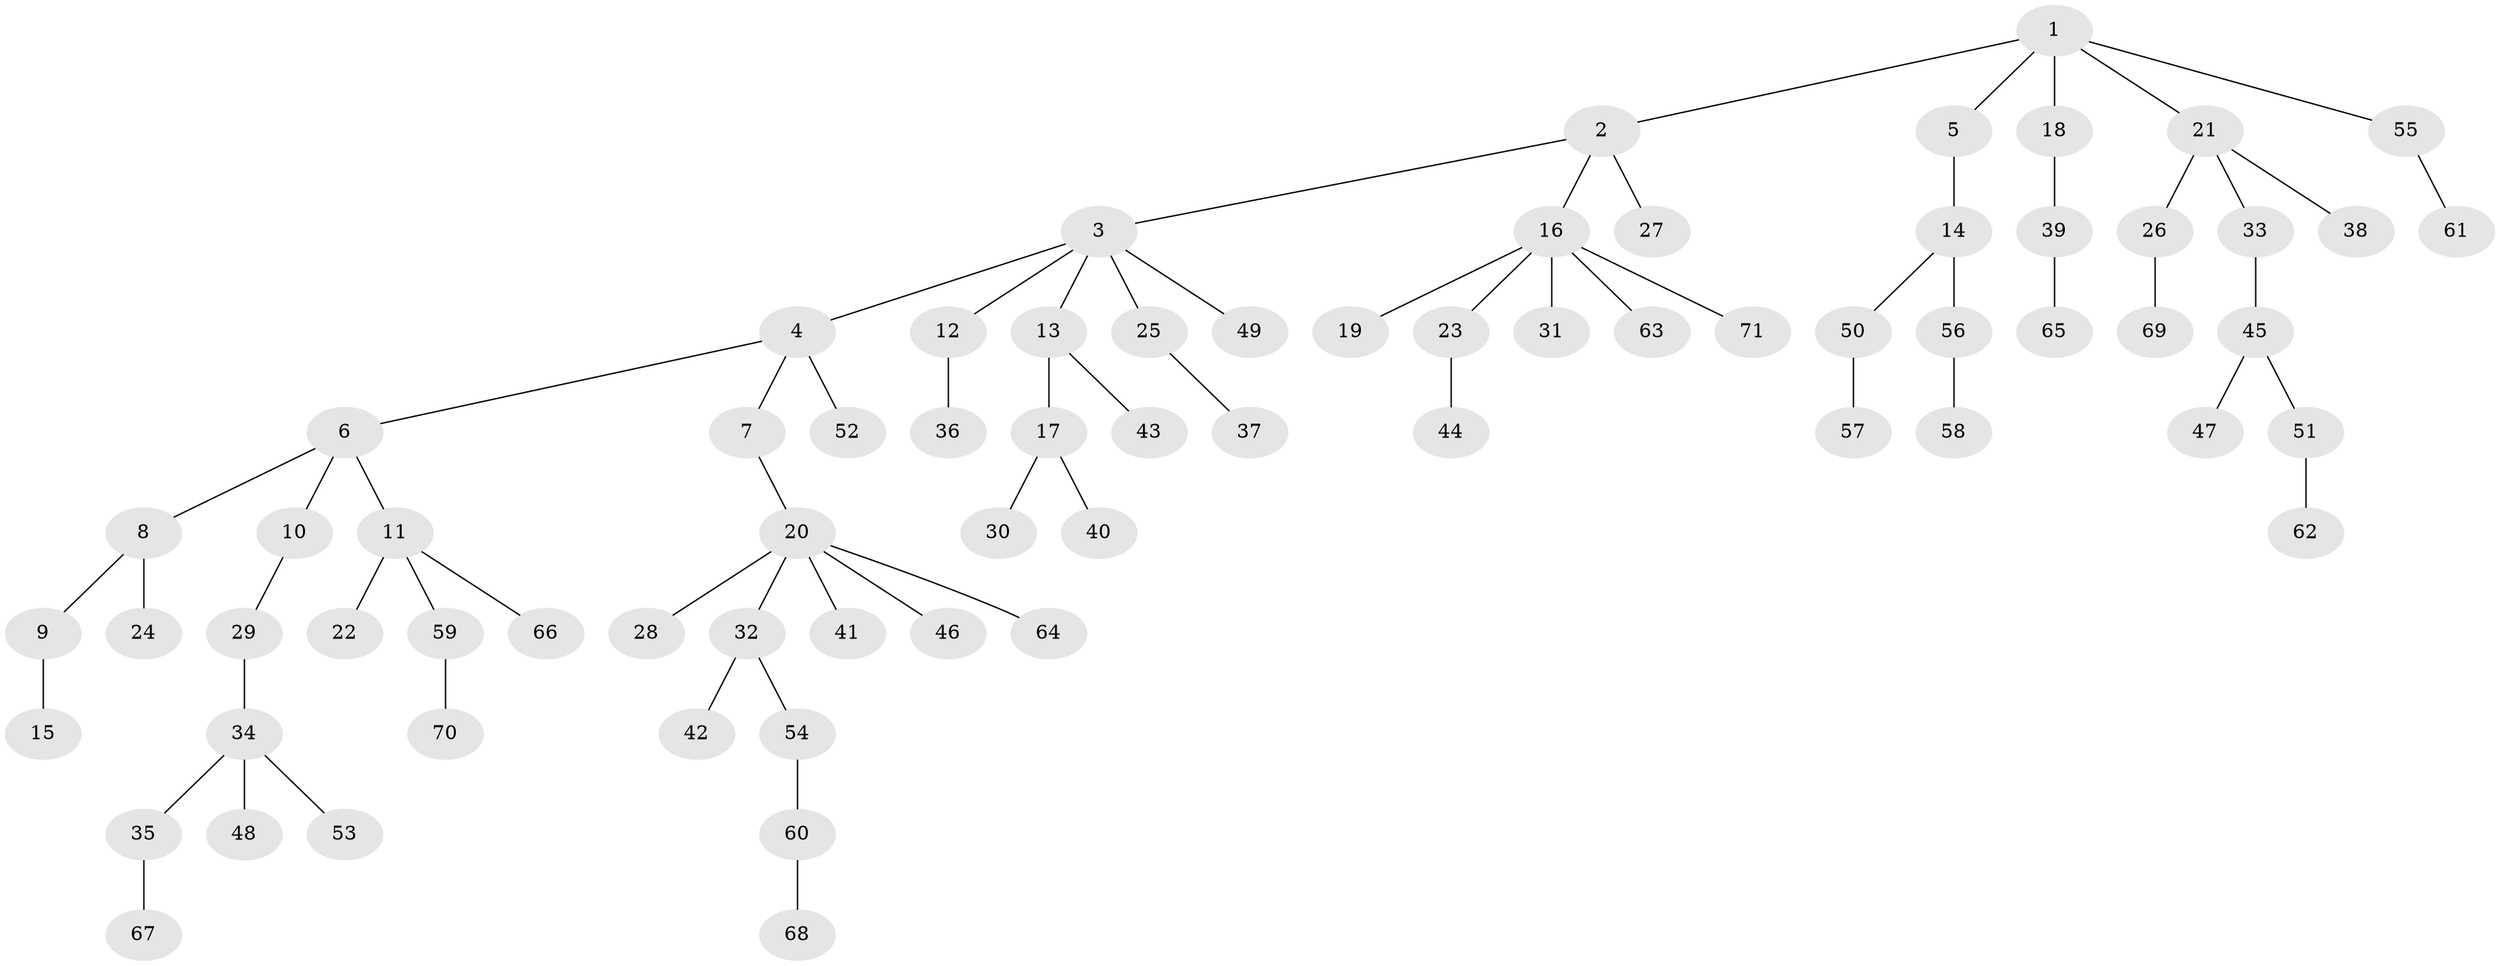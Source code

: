 // coarse degree distribution, {4: 0.1724137931034483, 1: 0.4827586206896552, 2: 0.27586206896551724, 3: 0.06896551724137931}
// Generated by graph-tools (version 1.1) at 2025/37/03/04/25 23:37:28]
// undirected, 71 vertices, 70 edges
graph export_dot {
  node [color=gray90,style=filled];
  1;
  2;
  3;
  4;
  5;
  6;
  7;
  8;
  9;
  10;
  11;
  12;
  13;
  14;
  15;
  16;
  17;
  18;
  19;
  20;
  21;
  22;
  23;
  24;
  25;
  26;
  27;
  28;
  29;
  30;
  31;
  32;
  33;
  34;
  35;
  36;
  37;
  38;
  39;
  40;
  41;
  42;
  43;
  44;
  45;
  46;
  47;
  48;
  49;
  50;
  51;
  52;
  53;
  54;
  55;
  56;
  57;
  58;
  59;
  60;
  61;
  62;
  63;
  64;
  65;
  66;
  67;
  68;
  69;
  70;
  71;
  1 -- 2;
  1 -- 5;
  1 -- 18;
  1 -- 21;
  1 -- 55;
  2 -- 3;
  2 -- 16;
  2 -- 27;
  3 -- 4;
  3 -- 12;
  3 -- 13;
  3 -- 25;
  3 -- 49;
  4 -- 6;
  4 -- 7;
  4 -- 52;
  5 -- 14;
  6 -- 8;
  6 -- 10;
  6 -- 11;
  7 -- 20;
  8 -- 9;
  8 -- 24;
  9 -- 15;
  10 -- 29;
  11 -- 22;
  11 -- 59;
  11 -- 66;
  12 -- 36;
  13 -- 17;
  13 -- 43;
  14 -- 50;
  14 -- 56;
  16 -- 19;
  16 -- 23;
  16 -- 31;
  16 -- 63;
  16 -- 71;
  17 -- 30;
  17 -- 40;
  18 -- 39;
  20 -- 28;
  20 -- 32;
  20 -- 41;
  20 -- 46;
  20 -- 64;
  21 -- 26;
  21 -- 33;
  21 -- 38;
  23 -- 44;
  25 -- 37;
  26 -- 69;
  29 -- 34;
  32 -- 42;
  32 -- 54;
  33 -- 45;
  34 -- 35;
  34 -- 48;
  34 -- 53;
  35 -- 67;
  39 -- 65;
  45 -- 47;
  45 -- 51;
  50 -- 57;
  51 -- 62;
  54 -- 60;
  55 -- 61;
  56 -- 58;
  59 -- 70;
  60 -- 68;
}
